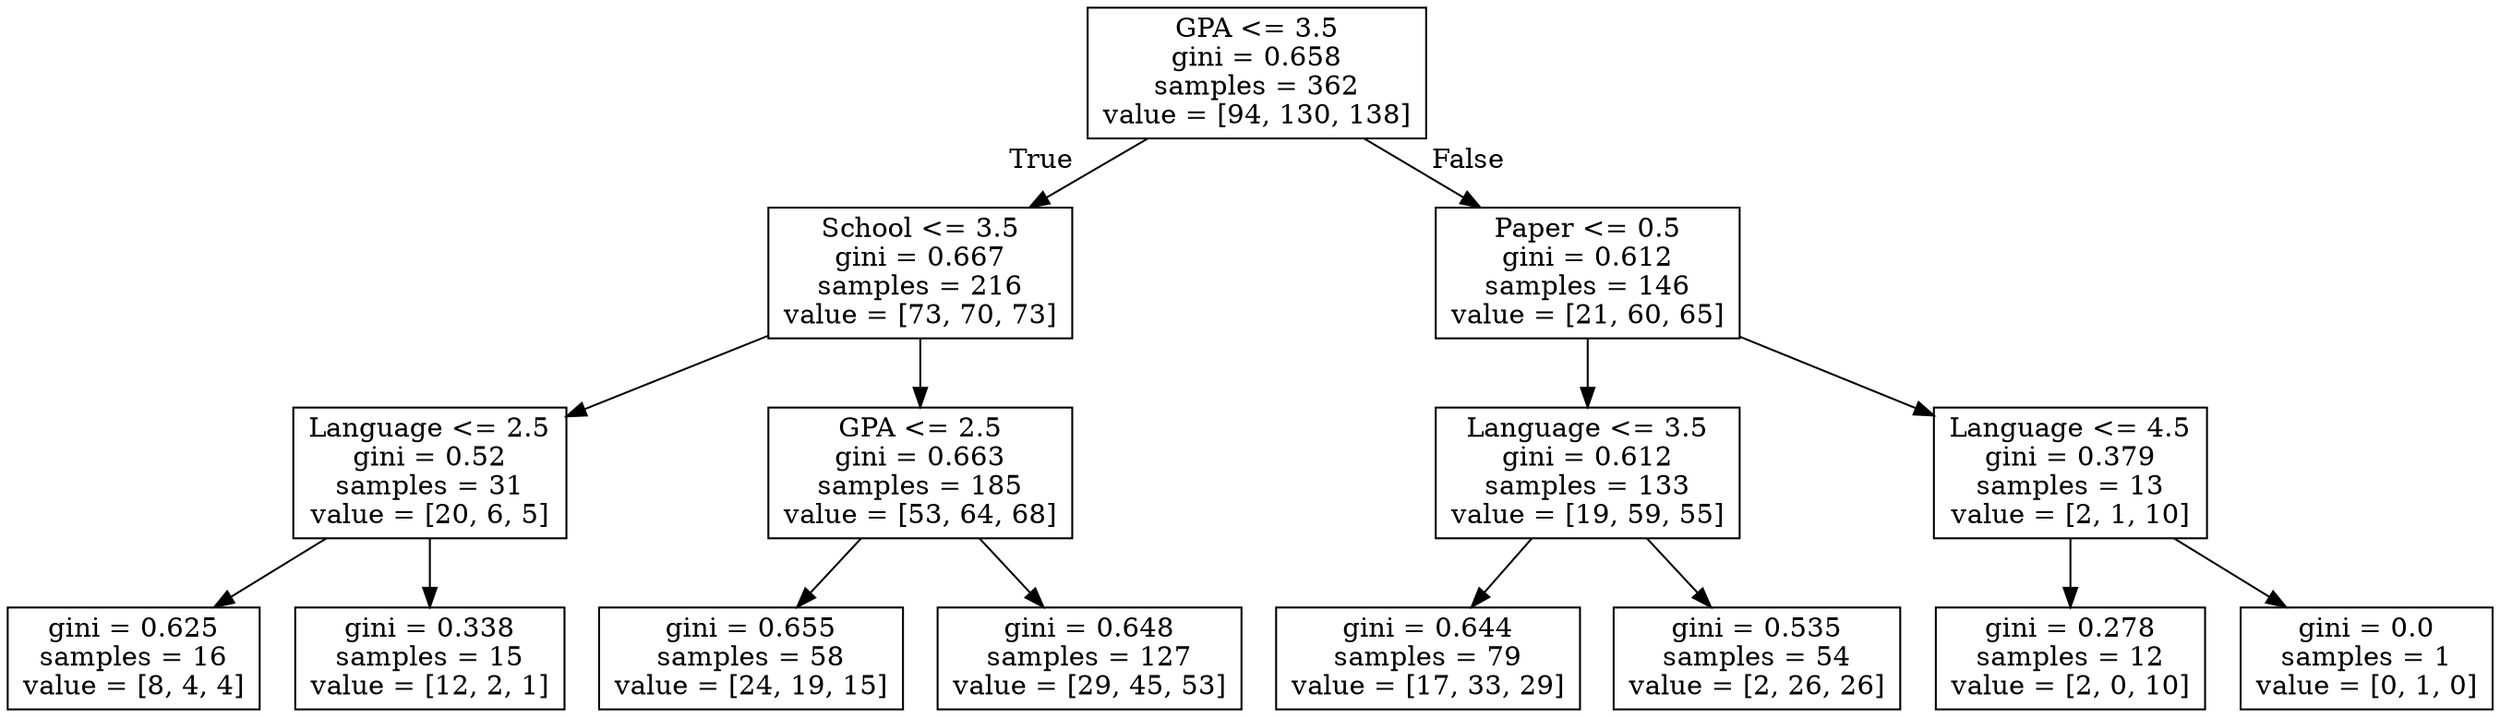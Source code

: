 digraph Tree {
node [shape=box] ;
0 [label="GPA <= 3.5\ngini = 0.658\nsamples = 362\nvalue = [94, 130, 138]"] ;
1 [label="School <= 3.5\ngini = 0.667\nsamples = 216\nvalue = [73, 70, 73]"] ;
0 -> 1 [labeldistance=2.5, labelangle=45, headlabel="True"] ;
2 [label="Language <= 2.5\ngini = 0.52\nsamples = 31\nvalue = [20, 6, 5]"] ;
1 -> 2 ;
3 [label="gini = 0.625\nsamples = 16\nvalue = [8, 4, 4]"] ;
2 -> 3 ;
4 [label="gini = 0.338\nsamples = 15\nvalue = [12, 2, 1]"] ;
2 -> 4 ;
5 [label="GPA <= 2.5\ngini = 0.663\nsamples = 185\nvalue = [53, 64, 68]"] ;
1 -> 5 ;
6 [label="gini = 0.655\nsamples = 58\nvalue = [24, 19, 15]"] ;
5 -> 6 ;
7 [label="gini = 0.648\nsamples = 127\nvalue = [29, 45, 53]"] ;
5 -> 7 ;
8 [label="Paper <= 0.5\ngini = 0.612\nsamples = 146\nvalue = [21, 60, 65]"] ;
0 -> 8 [labeldistance=2.5, labelangle=-45, headlabel="False"] ;
9 [label="Language <= 3.5\ngini = 0.612\nsamples = 133\nvalue = [19, 59, 55]"] ;
8 -> 9 ;
10 [label="gini = 0.644\nsamples = 79\nvalue = [17, 33, 29]"] ;
9 -> 10 ;
11 [label="gini = 0.535\nsamples = 54\nvalue = [2, 26, 26]"] ;
9 -> 11 ;
12 [label="Language <= 4.5\ngini = 0.379\nsamples = 13\nvalue = [2, 1, 10]"] ;
8 -> 12 ;
13 [label="gini = 0.278\nsamples = 12\nvalue = [2, 0, 10]"] ;
12 -> 13 ;
14 [label="gini = 0.0\nsamples = 1\nvalue = [0, 1, 0]"] ;
12 -> 14 ;
}